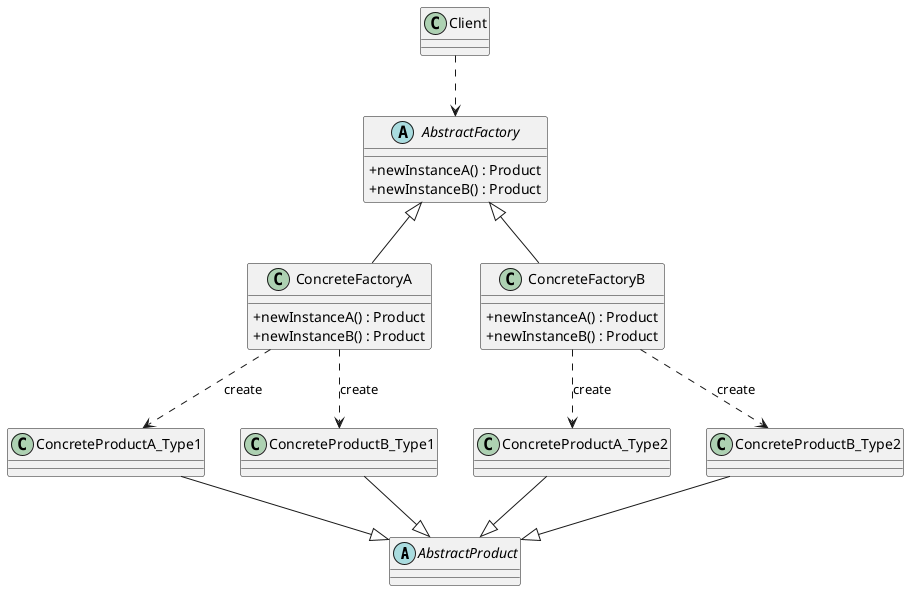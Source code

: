 @startuml
skinparam classAttributeIconSize 0
'产品
  Abstract AbstractProduct
  Class ConcreteProductA_Type1
  Class ConcreteProductA_Type2
  Class ConcreteProductB_Type1
  Class ConcreteProductB_Type2

'工厂
  Abstract  AbstractFactory{
      + newInstanceA() : Product
      + newInstanceB() : Product
  }
  Class ConcreteFactoryA{
     + newInstanceA() : Product
     + newInstanceB() : Product
  }
  Class ConcreteFactoryB{
   + newInstanceA() : Product
   + newInstanceB() : Product
  }



'产品实现
ConcreteProductA_Type1--|>AbstractProduct
ConcreteProductA_Type2--|>AbstractProduct
ConcreteProductB_Type1--|>AbstractProduct
ConcreteProductB_Type2--|>AbstractProduct

'工厂实现
AbstractFactory<|--ConcreteFactoryA
AbstractFactory<|--ConcreteFactoryB

ConcreteFactoryA..>ConcreteProductA_Type1: create
ConcreteFactoryA..>ConcreteProductB_Type1: create
ConcreteFactoryB..>ConcreteProductA_Type2: create
ConcreteFactoryB..>ConcreteProductB_Type2: create


Class Client
Client ..> AbstractFactory
@enduml